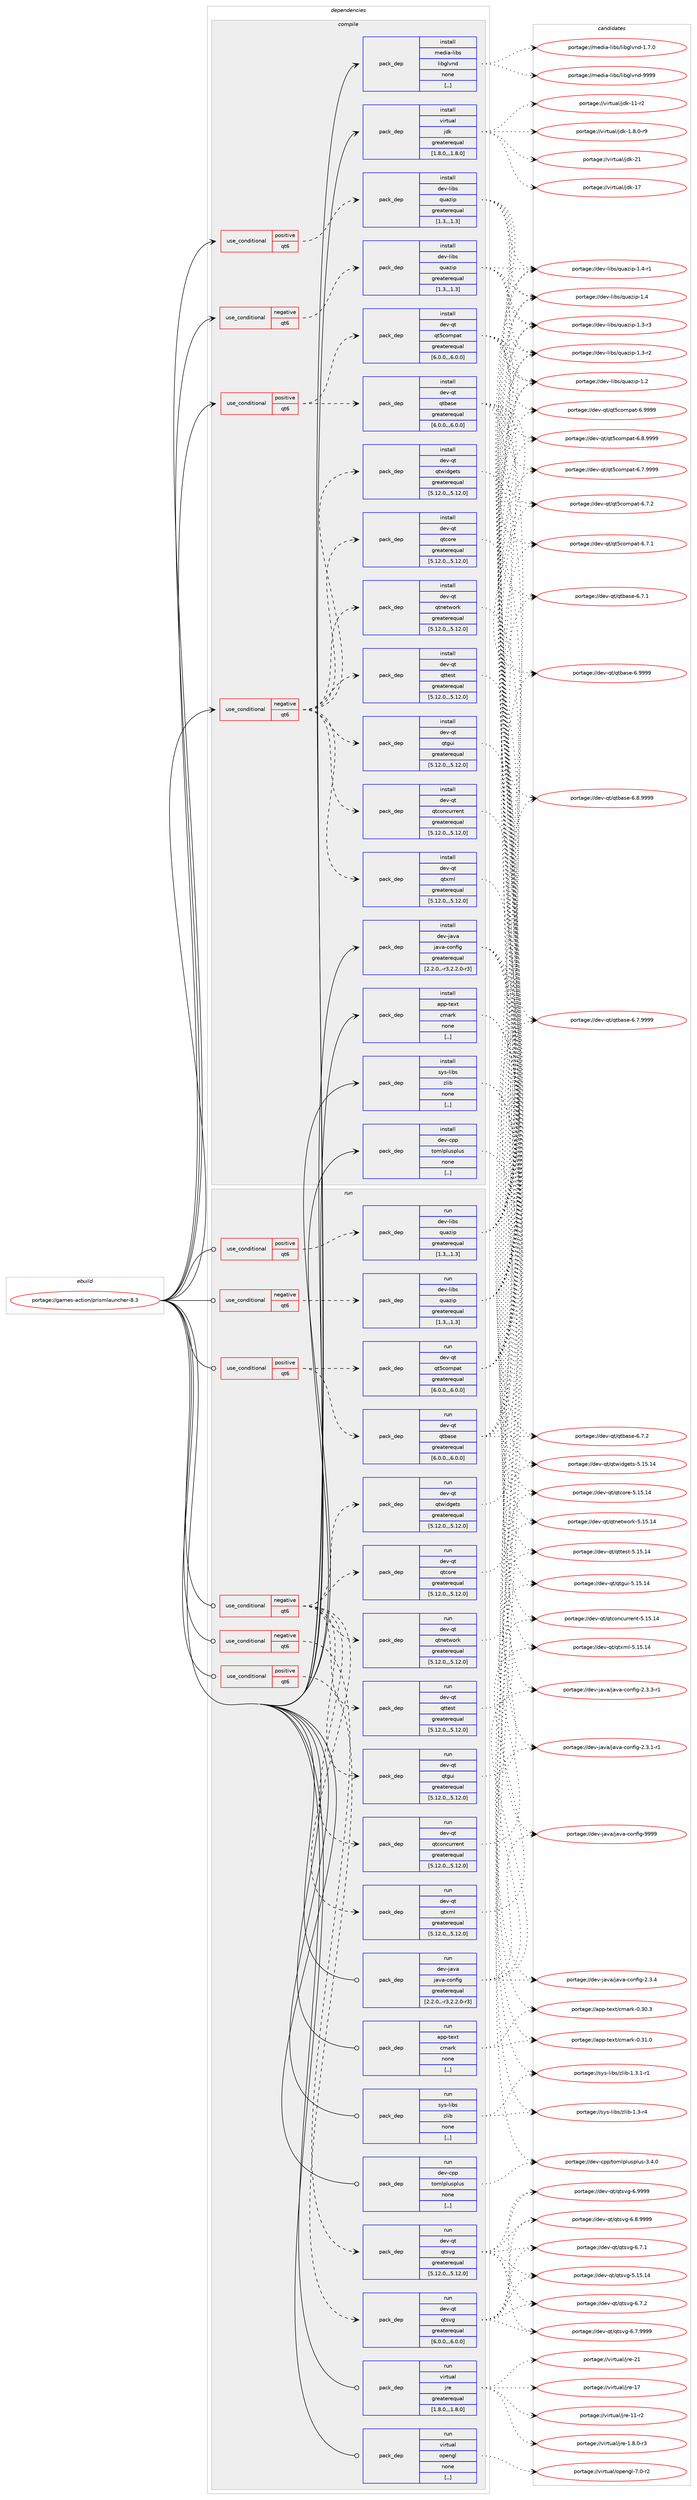 digraph prolog {

# *************
# Graph options
# *************

newrank=true;
concentrate=true;
compound=true;
graph [rankdir=LR,fontname=Helvetica,fontsize=10,ranksep=1.5];#, ranksep=2.5, nodesep=0.2];
edge  [arrowhead=vee];
node  [fontname=Helvetica,fontsize=10];

# **********
# The ebuild
# **********

subgraph cluster_leftcol {
color=gray;
rank=same;
label=<<i>ebuild</i>>;
id [label="portage://games-action/prismlauncher-8.3", color=red, width=4, href="../games-action/prismlauncher-8.3.svg"];
}

# ****************
# The dependencies
# ****************

subgraph cluster_midcol {
color=gray;
label=<<i>dependencies</i>>;
subgraph cluster_compile {
fillcolor="#eeeeee";
style=filled;
label=<<i>compile</i>>;
subgraph cond62477 {
dependency223023 [label=<<TABLE BORDER="0" CELLBORDER="1" CELLSPACING="0" CELLPADDING="4"><TR><TD ROWSPAN="3" CELLPADDING="10">use_conditional</TD></TR><TR><TD>negative</TD></TR><TR><TD>qt6</TD></TR></TABLE>>, shape=none, color=red];
subgraph pack159064 {
dependency223024 [label=<<TABLE BORDER="0" CELLBORDER="1" CELLSPACING="0" CELLPADDING="4" WIDTH="220"><TR><TD ROWSPAN="6" CELLPADDING="30">pack_dep</TD></TR><TR><TD WIDTH="110">install</TD></TR><TR><TD>dev-libs</TD></TR><TR><TD>quazip</TD></TR><TR><TD>greaterequal</TD></TR><TR><TD>[1.3,,,1.3]</TD></TR></TABLE>>, shape=none, color=blue];
}
dependency223023:e -> dependency223024:w [weight=20,style="dashed",arrowhead="vee"];
}
id:e -> dependency223023:w [weight=20,style="solid",arrowhead="vee"];
subgraph cond62478 {
dependency223025 [label=<<TABLE BORDER="0" CELLBORDER="1" CELLSPACING="0" CELLPADDING="4"><TR><TD ROWSPAN="3" CELLPADDING="10">use_conditional</TD></TR><TR><TD>negative</TD></TR><TR><TD>qt6</TD></TR></TABLE>>, shape=none, color=red];
subgraph pack159065 {
dependency223026 [label=<<TABLE BORDER="0" CELLBORDER="1" CELLSPACING="0" CELLPADDING="4" WIDTH="220"><TR><TD ROWSPAN="6" CELLPADDING="30">pack_dep</TD></TR><TR><TD WIDTH="110">install</TD></TR><TR><TD>dev-qt</TD></TR><TR><TD>qtconcurrent</TD></TR><TR><TD>greaterequal</TD></TR><TR><TD>[5.12.0,,,5.12.0]</TD></TR></TABLE>>, shape=none, color=blue];
}
dependency223025:e -> dependency223026:w [weight=20,style="dashed",arrowhead="vee"];
subgraph pack159066 {
dependency223027 [label=<<TABLE BORDER="0" CELLBORDER="1" CELLSPACING="0" CELLPADDING="4" WIDTH="220"><TR><TD ROWSPAN="6" CELLPADDING="30">pack_dep</TD></TR><TR><TD WIDTH="110">install</TD></TR><TR><TD>dev-qt</TD></TR><TR><TD>qtcore</TD></TR><TR><TD>greaterequal</TD></TR><TR><TD>[5.12.0,,,5.12.0]</TD></TR></TABLE>>, shape=none, color=blue];
}
dependency223025:e -> dependency223027:w [weight=20,style="dashed",arrowhead="vee"];
subgraph pack159067 {
dependency223028 [label=<<TABLE BORDER="0" CELLBORDER="1" CELLSPACING="0" CELLPADDING="4" WIDTH="220"><TR><TD ROWSPAN="6" CELLPADDING="30">pack_dep</TD></TR><TR><TD WIDTH="110">install</TD></TR><TR><TD>dev-qt</TD></TR><TR><TD>qtgui</TD></TR><TR><TD>greaterequal</TD></TR><TR><TD>[5.12.0,,,5.12.0]</TD></TR></TABLE>>, shape=none, color=blue];
}
dependency223025:e -> dependency223028:w [weight=20,style="dashed",arrowhead="vee"];
subgraph pack159068 {
dependency223029 [label=<<TABLE BORDER="0" CELLBORDER="1" CELLSPACING="0" CELLPADDING="4" WIDTH="220"><TR><TD ROWSPAN="6" CELLPADDING="30">pack_dep</TD></TR><TR><TD WIDTH="110">install</TD></TR><TR><TD>dev-qt</TD></TR><TR><TD>qtnetwork</TD></TR><TR><TD>greaterequal</TD></TR><TR><TD>[5.12.0,,,5.12.0]</TD></TR></TABLE>>, shape=none, color=blue];
}
dependency223025:e -> dependency223029:w [weight=20,style="dashed",arrowhead="vee"];
subgraph pack159069 {
dependency223030 [label=<<TABLE BORDER="0" CELLBORDER="1" CELLSPACING="0" CELLPADDING="4" WIDTH="220"><TR><TD ROWSPAN="6" CELLPADDING="30">pack_dep</TD></TR><TR><TD WIDTH="110">install</TD></TR><TR><TD>dev-qt</TD></TR><TR><TD>qttest</TD></TR><TR><TD>greaterequal</TD></TR><TR><TD>[5.12.0,,,5.12.0]</TD></TR></TABLE>>, shape=none, color=blue];
}
dependency223025:e -> dependency223030:w [weight=20,style="dashed",arrowhead="vee"];
subgraph pack159070 {
dependency223031 [label=<<TABLE BORDER="0" CELLBORDER="1" CELLSPACING="0" CELLPADDING="4" WIDTH="220"><TR><TD ROWSPAN="6" CELLPADDING="30">pack_dep</TD></TR><TR><TD WIDTH="110">install</TD></TR><TR><TD>dev-qt</TD></TR><TR><TD>qtwidgets</TD></TR><TR><TD>greaterequal</TD></TR><TR><TD>[5.12.0,,,5.12.0]</TD></TR></TABLE>>, shape=none, color=blue];
}
dependency223025:e -> dependency223031:w [weight=20,style="dashed",arrowhead="vee"];
subgraph pack159071 {
dependency223032 [label=<<TABLE BORDER="0" CELLBORDER="1" CELLSPACING="0" CELLPADDING="4" WIDTH="220"><TR><TD ROWSPAN="6" CELLPADDING="30">pack_dep</TD></TR><TR><TD WIDTH="110">install</TD></TR><TR><TD>dev-qt</TD></TR><TR><TD>qtxml</TD></TR><TR><TD>greaterequal</TD></TR><TR><TD>[5.12.0,,,5.12.0]</TD></TR></TABLE>>, shape=none, color=blue];
}
dependency223025:e -> dependency223032:w [weight=20,style="dashed",arrowhead="vee"];
}
id:e -> dependency223025:w [weight=20,style="solid",arrowhead="vee"];
subgraph cond62479 {
dependency223033 [label=<<TABLE BORDER="0" CELLBORDER="1" CELLSPACING="0" CELLPADDING="4"><TR><TD ROWSPAN="3" CELLPADDING="10">use_conditional</TD></TR><TR><TD>positive</TD></TR><TR><TD>qt6</TD></TR></TABLE>>, shape=none, color=red];
subgraph pack159072 {
dependency223034 [label=<<TABLE BORDER="0" CELLBORDER="1" CELLSPACING="0" CELLPADDING="4" WIDTH="220"><TR><TD ROWSPAN="6" CELLPADDING="30">pack_dep</TD></TR><TR><TD WIDTH="110">install</TD></TR><TR><TD>dev-libs</TD></TR><TR><TD>quazip</TD></TR><TR><TD>greaterequal</TD></TR><TR><TD>[1.3,,,1.3]</TD></TR></TABLE>>, shape=none, color=blue];
}
dependency223033:e -> dependency223034:w [weight=20,style="dashed",arrowhead="vee"];
}
id:e -> dependency223033:w [weight=20,style="solid",arrowhead="vee"];
subgraph cond62480 {
dependency223035 [label=<<TABLE BORDER="0" CELLBORDER="1" CELLSPACING="0" CELLPADDING="4"><TR><TD ROWSPAN="3" CELLPADDING="10">use_conditional</TD></TR><TR><TD>positive</TD></TR><TR><TD>qt6</TD></TR></TABLE>>, shape=none, color=red];
subgraph pack159073 {
dependency223036 [label=<<TABLE BORDER="0" CELLBORDER="1" CELLSPACING="0" CELLPADDING="4" WIDTH="220"><TR><TD ROWSPAN="6" CELLPADDING="30">pack_dep</TD></TR><TR><TD WIDTH="110">install</TD></TR><TR><TD>dev-qt</TD></TR><TR><TD>qtbase</TD></TR><TR><TD>greaterequal</TD></TR><TR><TD>[6.0.0,,,6.0.0]</TD></TR></TABLE>>, shape=none, color=blue];
}
dependency223035:e -> dependency223036:w [weight=20,style="dashed",arrowhead="vee"];
subgraph pack159074 {
dependency223037 [label=<<TABLE BORDER="0" CELLBORDER="1" CELLSPACING="0" CELLPADDING="4" WIDTH="220"><TR><TD ROWSPAN="6" CELLPADDING="30">pack_dep</TD></TR><TR><TD WIDTH="110">install</TD></TR><TR><TD>dev-qt</TD></TR><TR><TD>qt5compat</TD></TR><TR><TD>greaterequal</TD></TR><TR><TD>[6.0.0,,,6.0.0]</TD></TR></TABLE>>, shape=none, color=blue];
}
dependency223035:e -> dependency223037:w [weight=20,style="dashed",arrowhead="vee"];
}
id:e -> dependency223035:w [weight=20,style="solid",arrowhead="vee"];
subgraph pack159075 {
dependency223038 [label=<<TABLE BORDER="0" CELLBORDER="1" CELLSPACING="0" CELLPADDING="4" WIDTH="220"><TR><TD ROWSPAN="6" CELLPADDING="30">pack_dep</TD></TR><TR><TD WIDTH="110">install</TD></TR><TR><TD>app-text</TD></TR><TR><TD>cmark</TD></TR><TR><TD>none</TD></TR><TR><TD>[,,]</TD></TR></TABLE>>, shape=none, color=blue];
}
id:e -> dependency223038:w [weight=20,style="solid",arrowhead="vee"];
subgraph pack159076 {
dependency223039 [label=<<TABLE BORDER="0" CELLBORDER="1" CELLSPACING="0" CELLPADDING="4" WIDTH="220"><TR><TD ROWSPAN="6" CELLPADDING="30">pack_dep</TD></TR><TR><TD WIDTH="110">install</TD></TR><TR><TD>dev-cpp</TD></TR><TR><TD>tomlplusplus</TD></TR><TR><TD>none</TD></TR><TR><TD>[,,]</TD></TR></TABLE>>, shape=none, color=blue];
}
id:e -> dependency223039:w [weight=20,style="solid",arrowhead="vee"];
subgraph pack159077 {
dependency223040 [label=<<TABLE BORDER="0" CELLBORDER="1" CELLSPACING="0" CELLPADDING="4" WIDTH="220"><TR><TD ROWSPAN="6" CELLPADDING="30">pack_dep</TD></TR><TR><TD WIDTH="110">install</TD></TR><TR><TD>dev-java</TD></TR><TR><TD>java-config</TD></TR><TR><TD>greaterequal</TD></TR><TR><TD>[2.2.0,,-r3,2.2.0-r3]</TD></TR></TABLE>>, shape=none, color=blue];
}
id:e -> dependency223040:w [weight=20,style="solid",arrowhead="vee"];
subgraph pack159078 {
dependency223041 [label=<<TABLE BORDER="0" CELLBORDER="1" CELLSPACING="0" CELLPADDING="4" WIDTH="220"><TR><TD ROWSPAN="6" CELLPADDING="30">pack_dep</TD></TR><TR><TD WIDTH="110">install</TD></TR><TR><TD>media-libs</TD></TR><TR><TD>libglvnd</TD></TR><TR><TD>none</TD></TR><TR><TD>[,,]</TD></TR></TABLE>>, shape=none, color=blue];
}
id:e -> dependency223041:w [weight=20,style="solid",arrowhead="vee"];
subgraph pack159079 {
dependency223042 [label=<<TABLE BORDER="0" CELLBORDER="1" CELLSPACING="0" CELLPADDING="4" WIDTH="220"><TR><TD ROWSPAN="6" CELLPADDING="30">pack_dep</TD></TR><TR><TD WIDTH="110">install</TD></TR><TR><TD>sys-libs</TD></TR><TR><TD>zlib</TD></TR><TR><TD>none</TD></TR><TR><TD>[,,]</TD></TR></TABLE>>, shape=none, color=blue];
}
id:e -> dependency223042:w [weight=20,style="solid",arrowhead="vee"];
subgraph pack159080 {
dependency223043 [label=<<TABLE BORDER="0" CELLBORDER="1" CELLSPACING="0" CELLPADDING="4" WIDTH="220"><TR><TD ROWSPAN="6" CELLPADDING="30">pack_dep</TD></TR><TR><TD WIDTH="110">install</TD></TR><TR><TD>virtual</TD></TR><TR><TD>jdk</TD></TR><TR><TD>greaterequal</TD></TR><TR><TD>[1.8.0,,,1.8.0]</TD></TR></TABLE>>, shape=none, color=blue];
}
id:e -> dependency223043:w [weight=20,style="solid",arrowhead="vee"];
}
subgraph cluster_compileandrun {
fillcolor="#eeeeee";
style=filled;
label=<<i>compile and run</i>>;
}
subgraph cluster_run {
fillcolor="#eeeeee";
style=filled;
label=<<i>run</i>>;
subgraph cond62481 {
dependency223044 [label=<<TABLE BORDER="0" CELLBORDER="1" CELLSPACING="0" CELLPADDING="4"><TR><TD ROWSPAN="3" CELLPADDING="10">use_conditional</TD></TR><TR><TD>negative</TD></TR><TR><TD>qt6</TD></TR></TABLE>>, shape=none, color=red];
subgraph pack159081 {
dependency223045 [label=<<TABLE BORDER="0" CELLBORDER="1" CELLSPACING="0" CELLPADDING="4" WIDTH="220"><TR><TD ROWSPAN="6" CELLPADDING="30">pack_dep</TD></TR><TR><TD WIDTH="110">run</TD></TR><TR><TD>dev-libs</TD></TR><TR><TD>quazip</TD></TR><TR><TD>greaterequal</TD></TR><TR><TD>[1.3,,,1.3]</TD></TR></TABLE>>, shape=none, color=blue];
}
dependency223044:e -> dependency223045:w [weight=20,style="dashed",arrowhead="vee"];
}
id:e -> dependency223044:w [weight=20,style="solid",arrowhead="odot"];
subgraph cond62482 {
dependency223046 [label=<<TABLE BORDER="0" CELLBORDER="1" CELLSPACING="0" CELLPADDING="4"><TR><TD ROWSPAN="3" CELLPADDING="10">use_conditional</TD></TR><TR><TD>negative</TD></TR><TR><TD>qt6</TD></TR></TABLE>>, shape=none, color=red];
subgraph pack159082 {
dependency223047 [label=<<TABLE BORDER="0" CELLBORDER="1" CELLSPACING="0" CELLPADDING="4" WIDTH="220"><TR><TD ROWSPAN="6" CELLPADDING="30">pack_dep</TD></TR><TR><TD WIDTH="110">run</TD></TR><TR><TD>dev-qt</TD></TR><TR><TD>qtconcurrent</TD></TR><TR><TD>greaterequal</TD></TR><TR><TD>[5.12.0,,,5.12.0]</TD></TR></TABLE>>, shape=none, color=blue];
}
dependency223046:e -> dependency223047:w [weight=20,style="dashed",arrowhead="vee"];
subgraph pack159083 {
dependency223048 [label=<<TABLE BORDER="0" CELLBORDER="1" CELLSPACING="0" CELLPADDING="4" WIDTH="220"><TR><TD ROWSPAN="6" CELLPADDING="30">pack_dep</TD></TR><TR><TD WIDTH="110">run</TD></TR><TR><TD>dev-qt</TD></TR><TR><TD>qtcore</TD></TR><TR><TD>greaterequal</TD></TR><TR><TD>[5.12.0,,,5.12.0]</TD></TR></TABLE>>, shape=none, color=blue];
}
dependency223046:e -> dependency223048:w [weight=20,style="dashed",arrowhead="vee"];
subgraph pack159084 {
dependency223049 [label=<<TABLE BORDER="0" CELLBORDER="1" CELLSPACING="0" CELLPADDING="4" WIDTH="220"><TR><TD ROWSPAN="6" CELLPADDING="30">pack_dep</TD></TR><TR><TD WIDTH="110">run</TD></TR><TR><TD>dev-qt</TD></TR><TR><TD>qtgui</TD></TR><TR><TD>greaterequal</TD></TR><TR><TD>[5.12.0,,,5.12.0]</TD></TR></TABLE>>, shape=none, color=blue];
}
dependency223046:e -> dependency223049:w [weight=20,style="dashed",arrowhead="vee"];
subgraph pack159085 {
dependency223050 [label=<<TABLE BORDER="0" CELLBORDER="1" CELLSPACING="0" CELLPADDING="4" WIDTH="220"><TR><TD ROWSPAN="6" CELLPADDING="30">pack_dep</TD></TR><TR><TD WIDTH="110">run</TD></TR><TR><TD>dev-qt</TD></TR><TR><TD>qtnetwork</TD></TR><TR><TD>greaterequal</TD></TR><TR><TD>[5.12.0,,,5.12.0]</TD></TR></TABLE>>, shape=none, color=blue];
}
dependency223046:e -> dependency223050:w [weight=20,style="dashed",arrowhead="vee"];
subgraph pack159086 {
dependency223051 [label=<<TABLE BORDER="0" CELLBORDER="1" CELLSPACING="0" CELLPADDING="4" WIDTH="220"><TR><TD ROWSPAN="6" CELLPADDING="30">pack_dep</TD></TR><TR><TD WIDTH="110">run</TD></TR><TR><TD>dev-qt</TD></TR><TR><TD>qttest</TD></TR><TR><TD>greaterequal</TD></TR><TR><TD>[5.12.0,,,5.12.0]</TD></TR></TABLE>>, shape=none, color=blue];
}
dependency223046:e -> dependency223051:w [weight=20,style="dashed",arrowhead="vee"];
subgraph pack159087 {
dependency223052 [label=<<TABLE BORDER="0" CELLBORDER="1" CELLSPACING="0" CELLPADDING="4" WIDTH="220"><TR><TD ROWSPAN="6" CELLPADDING="30">pack_dep</TD></TR><TR><TD WIDTH="110">run</TD></TR><TR><TD>dev-qt</TD></TR><TR><TD>qtwidgets</TD></TR><TR><TD>greaterequal</TD></TR><TR><TD>[5.12.0,,,5.12.0]</TD></TR></TABLE>>, shape=none, color=blue];
}
dependency223046:e -> dependency223052:w [weight=20,style="dashed",arrowhead="vee"];
subgraph pack159088 {
dependency223053 [label=<<TABLE BORDER="0" CELLBORDER="1" CELLSPACING="0" CELLPADDING="4" WIDTH="220"><TR><TD ROWSPAN="6" CELLPADDING="30">pack_dep</TD></TR><TR><TD WIDTH="110">run</TD></TR><TR><TD>dev-qt</TD></TR><TR><TD>qtxml</TD></TR><TR><TD>greaterequal</TD></TR><TR><TD>[5.12.0,,,5.12.0]</TD></TR></TABLE>>, shape=none, color=blue];
}
dependency223046:e -> dependency223053:w [weight=20,style="dashed",arrowhead="vee"];
}
id:e -> dependency223046:w [weight=20,style="solid",arrowhead="odot"];
subgraph cond62483 {
dependency223054 [label=<<TABLE BORDER="0" CELLBORDER="1" CELLSPACING="0" CELLPADDING="4"><TR><TD ROWSPAN="3" CELLPADDING="10">use_conditional</TD></TR><TR><TD>negative</TD></TR><TR><TD>qt6</TD></TR></TABLE>>, shape=none, color=red];
subgraph pack159089 {
dependency223055 [label=<<TABLE BORDER="0" CELLBORDER="1" CELLSPACING="0" CELLPADDING="4" WIDTH="220"><TR><TD ROWSPAN="6" CELLPADDING="30">pack_dep</TD></TR><TR><TD WIDTH="110">run</TD></TR><TR><TD>dev-qt</TD></TR><TR><TD>qtsvg</TD></TR><TR><TD>greaterequal</TD></TR><TR><TD>[5.12.0,,,5.12.0]</TD></TR></TABLE>>, shape=none, color=blue];
}
dependency223054:e -> dependency223055:w [weight=20,style="dashed",arrowhead="vee"];
}
id:e -> dependency223054:w [weight=20,style="solid",arrowhead="odot"];
subgraph cond62484 {
dependency223056 [label=<<TABLE BORDER="0" CELLBORDER="1" CELLSPACING="0" CELLPADDING="4"><TR><TD ROWSPAN="3" CELLPADDING="10">use_conditional</TD></TR><TR><TD>positive</TD></TR><TR><TD>qt6</TD></TR></TABLE>>, shape=none, color=red];
subgraph pack159090 {
dependency223057 [label=<<TABLE BORDER="0" CELLBORDER="1" CELLSPACING="0" CELLPADDING="4" WIDTH="220"><TR><TD ROWSPAN="6" CELLPADDING="30">pack_dep</TD></TR><TR><TD WIDTH="110">run</TD></TR><TR><TD>dev-libs</TD></TR><TR><TD>quazip</TD></TR><TR><TD>greaterequal</TD></TR><TR><TD>[1.3,,,1.3]</TD></TR></TABLE>>, shape=none, color=blue];
}
dependency223056:e -> dependency223057:w [weight=20,style="dashed",arrowhead="vee"];
}
id:e -> dependency223056:w [weight=20,style="solid",arrowhead="odot"];
subgraph cond62485 {
dependency223058 [label=<<TABLE BORDER="0" CELLBORDER="1" CELLSPACING="0" CELLPADDING="4"><TR><TD ROWSPAN="3" CELLPADDING="10">use_conditional</TD></TR><TR><TD>positive</TD></TR><TR><TD>qt6</TD></TR></TABLE>>, shape=none, color=red];
subgraph pack159091 {
dependency223059 [label=<<TABLE BORDER="0" CELLBORDER="1" CELLSPACING="0" CELLPADDING="4" WIDTH="220"><TR><TD ROWSPAN="6" CELLPADDING="30">pack_dep</TD></TR><TR><TD WIDTH="110">run</TD></TR><TR><TD>dev-qt</TD></TR><TR><TD>qtbase</TD></TR><TR><TD>greaterequal</TD></TR><TR><TD>[6.0.0,,,6.0.0]</TD></TR></TABLE>>, shape=none, color=blue];
}
dependency223058:e -> dependency223059:w [weight=20,style="dashed",arrowhead="vee"];
subgraph pack159092 {
dependency223060 [label=<<TABLE BORDER="0" CELLBORDER="1" CELLSPACING="0" CELLPADDING="4" WIDTH="220"><TR><TD ROWSPAN="6" CELLPADDING="30">pack_dep</TD></TR><TR><TD WIDTH="110">run</TD></TR><TR><TD>dev-qt</TD></TR><TR><TD>qt5compat</TD></TR><TR><TD>greaterequal</TD></TR><TR><TD>[6.0.0,,,6.0.0]</TD></TR></TABLE>>, shape=none, color=blue];
}
dependency223058:e -> dependency223060:w [weight=20,style="dashed",arrowhead="vee"];
}
id:e -> dependency223058:w [weight=20,style="solid",arrowhead="odot"];
subgraph cond62486 {
dependency223061 [label=<<TABLE BORDER="0" CELLBORDER="1" CELLSPACING="0" CELLPADDING="4"><TR><TD ROWSPAN="3" CELLPADDING="10">use_conditional</TD></TR><TR><TD>positive</TD></TR><TR><TD>qt6</TD></TR></TABLE>>, shape=none, color=red];
subgraph pack159093 {
dependency223062 [label=<<TABLE BORDER="0" CELLBORDER="1" CELLSPACING="0" CELLPADDING="4" WIDTH="220"><TR><TD ROWSPAN="6" CELLPADDING="30">pack_dep</TD></TR><TR><TD WIDTH="110">run</TD></TR><TR><TD>dev-qt</TD></TR><TR><TD>qtsvg</TD></TR><TR><TD>greaterequal</TD></TR><TR><TD>[6.0.0,,,6.0.0]</TD></TR></TABLE>>, shape=none, color=blue];
}
dependency223061:e -> dependency223062:w [weight=20,style="dashed",arrowhead="vee"];
}
id:e -> dependency223061:w [weight=20,style="solid",arrowhead="odot"];
subgraph pack159094 {
dependency223063 [label=<<TABLE BORDER="0" CELLBORDER="1" CELLSPACING="0" CELLPADDING="4" WIDTH="220"><TR><TD ROWSPAN="6" CELLPADDING="30">pack_dep</TD></TR><TR><TD WIDTH="110">run</TD></TR><TR><TD>app-text</TD></TR><TR><TD>cmark</TD></TR><TR><TD>none</TD></TR><TR><TD>[,,]</TD></TR></TABLE>>, shape=none, color=blue];
}
id:e -> dependency223063:w [weight=20,style="solid",arrowhead="odot"];
subgraph pack159095 {
dependency223064 [label=<<TABLE BORDER="0" CELLBORDER="1" CELLSPACING="0" CELLPADDING="4" WIDTH="220"><TR><TD ROWSPAN="6" CELLPADDING="30">pack_dep</TD></TR><TR><TD WIDTH="110">run</TD></TR><TR><TD>dev-cpp</TD></TR><TR><TD>tomlplusplus</TD></TR><TR><TD>none</TD></TR><TR><TD>[,,]</TD></TR></TABLE>>, shape=none, color=blue];
}
id:e -> dependency223064:w [weight=20,style="solid",arrowhead="odot"];
subgraph pack159096 {
dependency223065 [label=<<TABLE BORDER="0" CELLBORDER="1" CELLSPACING="0" CELLPADDING="4" WIDTH="220"><TR><TD ROWSPAN="6" CELLPADDING="30">pack_dep</TD></TR><TR><TD WIDTH="110">run</TD></TR><TR><TD>dev-java</TD></TR><TR><TD>java-config</TD></TR><TR><TD>greaterequal</TD></TR><TR><TD>[2.2.0,,-r3,2.2.0-r3]</TD></TR></TABLE>>, shape=none, color=blue];
}
id:e -> dependency223065:w [weight=20,style="solid",arrowhead="odot"];
subgraph pack159097 {
dependency223066 [label=<<TABLE BORDER="0" CELLBORDER="1" CELLSPACING="0" CELLPADDING="4" WIDTH="220"><TR><TD ROWSPAN="6" CELLPADDING="30">pack_dep</TD></TR><TR><TD WIDTH="110">run</TD></TR><TR><TD>sys-libs</TD></TR><TR><TD>zlib</TD></TR><TR><TD>none</TD></TR><TR><TD>[,,]</TD></TR></TABLE>>, shape=none, color=blue];
}
id:e -> dependency223066:w [weight=20,style="solid",arrowhead="odot"];
subgraph pack159098 {
dependency223067 [label=<<TABLE BORDER="0" CELLBORDER="1" CELLSPACING="0" CELLPADDING="4" WIDTH="220"><TR><TD ROWSPAN="6" CELLPADDING="30">pack_dep</TD></TR><TR><TD WIDTH="110">run</TD></TR><TR><TD>virtual</TD></TR><TR><TD>jre</TD></TR><TR><TD>greaterequal</TD></TR><TR><TD>[1.8.0,,,1.8.0]</TD></TR></TABLE>>, shape=none, color=blue];
}
id:e -> dependency223067:w [weight=20,style="solid",arrowhead="odot"];
subgraph pack159099 {
dependency223068 [label=<<TABLE BORDER="0" CELLBORDER="1" CELLSPACING="0" CELLPADDING="4" WIDTH="220"><TR><TD ROWSPAN="6" CELLPADDING="30">pack_dep</TD></TR><TR><TD WIDTH="110">run</TD></TR><TR><TD>virtual</TD></TR><TR><TD>opengl</TD></TR><TR><TD>none</TD></TR><TR><TD>[,,]</TD></TR></TABLE>>, shape=none, color=blue];
}
id:e -> dependency223068:w [weight=20,style="solid",arrowhead="odot"];
}
}

# **************
# The candidates
# **************

subgraph cluster_choices {
rank=same;
color=gray;
label=<<i>candidates</i>>;

subgraph choice159064 {
color=black;
nodesep=1;
choice10010111845108105981154711311797122105112454946524511449 [label="portage://dev-libs/quazip-1.4-r1", color=red, width=4,href="../dev-libs/quazip-1.4-r1.svg"];
choice1001011184510810598115471131179712210511245494652 [label="portage://dev-libs/quazip-1.4", color=red, width=4,href="../dev-libs/quazip-1.4.svg"];
choice10010111845108105981154711311797122105112454946514511451 [label="portage://dev-libs/quazip-1.3-r3", color=red, width=4,href="../dev-libs/quazip-1.3-r3.svg"];
choice10010111845108105981154711311797122105112454946514511450 [label="portage://dev-libs/quazip-1.3-r2", color=red, width=4,href="../dev-libs/quazip-1.3-r2.svg"];
choice1001011184510810598115471131179712210511245494650 [label="portage://dev-libs/quazip-1.2", color=red, width=4,href="../dev-libs/quazip-1.2.svg"];
dependency223024:e -> choice10010111845108105981154711311797122105112454946524511449:w [style=dotted,weight="100"];
dependency223024:e -> choice1001011184510810598115471131179712210511245494652:w [style=dotted,weight="100"];
dependency223024:e -> choice10010111845108105981154711311797122105112454946514511451:w [style=dotted,weight="100"];
dependency223024:e -> choice10010111845108105981154711311797122105112454946514511450:w [style=dotted,weight="100"];
dependency223024:e -> choice1001011184510810598115471131179712210511245494650:w [style=dotted,weight="100"];
}
subgraph choice159065 {
color=black;
nodesep=1;
choice100101118451131164711311699111110991171141141011101164553464953464952 [label="portage://dev-qt/qtconcurrent-5.15.14", color=red, width=4,href="../dev-qt/qtconcurrent-5.15.14.svg"];
dependency223026:e -> choice100101118451131164711311699111110991171141141011101164553464953464952:w [style=dotted,weight="100"];
}
subgraph choice159066 {
color=black;
nodesep=1;
choice1001011184511311647113116991111141014553464953464952 [label="portage://dev-qt/qtcore-5.15.14", color=red, width=4,href="../dev-qt/qtcore-5.15.14.svg"];
dependency223027:e -> choice1001011184511311647113116991111141014553464953464952:w [style=dotted,weight="100"];
}
subgraph choice159067 {
color=black;
nodesep=1;
choice10010111845113116471131161031171054553464953464952 [label="portage://dev-qt/qtgui-5.15.14", color=red, width=4,href="../dev-qt/qtgui-5.15.14.svg"];
dependency223028:e -> choice10010111845113116471131161031171054553464953464952:w [style=dotted,weight="100"];
}
subgraph choice159068 {
color=black;
nodesep=1;
choice10010111845113116471131161101011161191111141074553464953464952 [label="portage://dev-qt/qtnetwork-5.15.14", color=red, width=4,href="../dev-qt/qtnetwork-5.15.14.svg"];
dependency223029:e -> choice10010111845113116471131161101011161191111141074553464953464952:w [style=dotted,weight="100"];
}
subgraph choice159069 {
color=black;
nodesep=1;
choice10010111845113116471131161161011151164553464953464952 [label="portage://dev-qt/qttest-5.15.14", color=red, width=4,href="../dev-qt/qttest-5.15.14.svg"];
dependency223030:e -> choice10010111845113116471131161161011151164553464953464952:w [style=dotted,weight="100"];
}
subgraph choice159070 {
color=black;
nodesep=1;
choice10010111845113116471131161191051001031011161154553464953464952 [label="portage://dev-qt/qtwidgets-5.15.14", color=red, width=4,href="../dev-qt/qtwidgets-5.15.14.svg"];
dependency223031:e -> choice10010111845113116471131161191051001031011161154553464953464952:w [style=dotted,weight="100"];
}
subgraph choice159071 {
color=black;
nodesep=1;
choice10010111845113116471131161201091084553464953464952 [label="portage://dev-qt/qtxml-5.15.14", color=red, width=4,href="../dev-qt/qtxml-5.15.14.svg"];
dependency223032:e -> choice10010111845113116471131161201091084553464953464952:w [style=dotted,weight="100"];
}
subgraph choice159072 {
color=black;
nodesep=1;
choice10010111845108105981154711311797122105112454946524511449 [label="portage://dev-libs/quazip-1.4-r1", color=red, width=4,href="../dev-libs/quazip-1.4-r1.svg"];
choice1001011184510810598115471131179712210511245494652 [label="portage://dev-libs/quazip-1.4", color=red, width=4,href="../dev-libs/quazip-1.4.svg"];
choice10010111845108105981154711311797122105112454946514511451 [label="portage://dev-libs/quazip-1.3-r3", color=red, width=4,href="../dev-libs/quazip-1.3-r3.svg"];
choice10010111845108105981154711311797122105112454946514511450 [label="portage://dev-libs/quazip-1.3-r2", color=red, width=4,href="../dev-libs/quazip-1.3-r2.svg"];
choice1001011184510810598115471131179712210511245494650 [label="portage://dev-libs/quazip-1.2", color=red, width=4,href="../dev-libs/quazip-1.2.svg"];
dependency223034:e -> choice10010111845108105981154711311797122105112454946524511449:w [style=dotted,weight="100"];
dependency223034:e -> choice1001011184510810598115471131179712210511245494652:w [style=dotted,weight="100"];
dependency223034:e -> choice10010111845108105981154711311797122105112454946514511451:w [style=dotted,weight="100"];
dependency223034:e -> choice10010111845108105981154711311797122105112454946514511450:w [style=dotted,weight="100"];
dependency223034:e -> choice1001011184510810598115471131179712210511245494650:w [style=dotted,weight="100"];
}
subgraph choice159073 {
color=black;
nodesep=1;
choice1001011184511311647113116989711510145544657575757 [label="portage://dev-qt/qtbase-6.9999", color=red, width=4,href="../dev-qt/qtbase-6.9999.svg"];
choice10010111845113116471131169897115101455446564657575757 [label="portage://dev-qt/qtbase-6.8.9999", color=red, width=4,href="../dev-qt/qtbase-6.8.9999.svg"];
choice10010111845113116471131169897115101455446554657575757 [label="portage://dev-qt/qtbase-6.7.9999", color=red, width=4,href="../dev-qt/qtbase-6.7.9999.svg"];
choice10010111845113116471131169897115101455446554650 [label="portage://dev-qt/qtbase-6.7.2", color=red, width=4,href="../dev-qt/qtbase-6.7.2.svg"];
choice10010111845113116471131169897115101455446554649 [label="portage://dev-qt/qtbase-6.7.1", color=red, width=4,href="../dev-qt/qtbase-6.7.1.svg"];
dependency223036:e -> choice1001011184511311647113116989711510145544657575757:w [style=dotted,weight="100"];
dependency223036:e -> choice10010111845113116471131169897115101455446564657575757:w [style=dotted,weight="100"];
dependency223036:e -> choice10010111845113116471131169897115101455446554657575757:w [style=dotted,weight="100"];
dependency223036:e -> choice10010111845113116471131169897115101455446554650:w [style=dotted,weight="100"];
dependency223036:e -> choice10010111845113116471131169897115101455446554649:w [style=dotted,weight="100"];
}
subgraph choice159074 {
color=black;
nodesep=1;
choice100101118451131164711311653991111091129711645544657575757 [label="portage://dev-qt/qt5compat-6.9999", color=red, width=4,href="../dev-qt/qt5compat-6.9999.svg"];
choice1001011184511311647113116539911110911297116455446564657575757 [label="portage://dev-qt/qt5compat-6.8.9999", color=red, width=4,href="../dev-qt/qt5compat-6.8.9999.svg"];
choice1001011184511311647113116539911110911297116455446554657575757 [label="portage://dev-qt/qt5compat-6.7.9999", color=red, width=4,href="../dev-qt/qt5compat-6.7.9999.svg"];
choice1001011184511311647113116539911110911297116455446554650 [label="portage://dev-qt/qt5compat-6.7.2", color=red, width=4,href="../dev-qt/qt5compat-6.7.2.svg"];
choice1001011184511311647113116539911110911297116455446554649 [label="portage://dev-qt/qt5compat-6.7.1", color=red, width=4,href="../dev-qt/qt5compat-6.7.1.svg"];
dependency223037:e -> choice100101118451131164711311653991111091129711645544657575757:w [style=dotted,weight="100"];
dependency223037:e -> choice1001011184511311647113116539911110911297116455446564657575757:w [style=dotted,weight="100"];
dependency223037:e -> choice1001011184511311647113116539911110911297116455446554657575757:w [style=dotted,weight="100"];
dependency223037:e -> choice1001011184511311647113116539911110911297116455446554650:w [style=dotted,weight="100"];
dependency223037:e -> choice1001011184511311647113116539911110911297116455446554649:w [style=dotted,weight="100"];
}
subgraph choice159075 {
color=black;
nodesep=1;
choice971121124511610112011647991099711410745484651494648 [label="portage://app-text/cmark-0.31.0", color=red, width=4,href="../app-text/cmark-0.31.0.svg"];
choice971121124511610112011647991099711410745484651484651 [label="portage://app-text/cmark-0.30.3", color=red, width=4,href="../app-text/cmark-0.30.3.svg"];
dependency223038:e -> choice971121124511610112011647991099711410745484651494648:w [style=dotted,weight="100"];
dependency223038:e -> choice971121124511610112011647991099711410745484651484651:w [style=dotted,weight="100"];
}
subgraph choice159076 {
color=black;
nodesep=1;
choice100101118459911211247116111109108112108117115112108117115455146524648 [label="portage://dev-cpp/tomlplusplus-3.4.0", color=red, width=4,href="../dev-cpp/tomlplusplus-3.4.0.svg"];
dependency223039:e -> choice100101118459911211247116111109108112108117115112108117115455146524648:w [style=dotted,weight="100"];
}
subgraph choice159077 {
color=black;
nodesep=1;
choice10010111845106971189747106971189745991111101021051034557575757 [label="portage://dev-java/java-config-9999", color=red, width=4,href="../dev-java/java-config-9999.svg"];
choice1001011184510697118974710697118974599111110102105103455046514652 [label="portage://dev-java/java-config-2.3.4", color=red, width=4,href="../dev-java/java-config-2.3.4.svg"];
choice10010111845106971189747106971189745991111101021051034550465146514511449 [label="portage://dev-java/java-config-2.3.3-r1", color=red, width=4,href="../dev-java/java-config-2.3.3-r1.svg"];
choice10010111845106971189747106971189745991111101021051034550465146494511449 [label="portage://dev-java/java-config-2.3.1-r1", color=red, width=4,href="../dev-java/java-config-2.3.1-r1.svg"];
dependency223040:e -> choice10010111845106971189747106971189745991111101021051034557575757:w [style=dotted,weight="100"];
dependency223040:e -> choice1001011184510697118974710697118974599111110102105103455046514652:w [style=dotted,weight="100"];
dependency223040:e -> choice10010111845106971189747106971189745991111101021051034550465146514511449:w [style=dotted,weight="100"];
dependency223040:e -> choice10010111845106971189747106971189745991111101021051034550465146494511449:w [style=dotted,weight="100"];
}
subgraph choice159078 {
color=black;
nodesep=1;
choice10910110010597451081059811547108105981031081181101004557575757 [label="portage://media-libs/libglvnd-9999", color=red, width=4,href="../media-libs/libglvnd-9999.svg"];
choice1091011001059745108105981154710810598103108118110100454946554648 [label="portage://media-libs/libglvnd-1.7.0", color=red, width=4,href="../media-libs/libglvnd-1.7.0.svg"];
dependency223041:e -> choice10910110010597451081059811547108105981031081181101004557575757:w [style=dotted,weight="100"];
dependency223041:e -> choice1091011001059745108105981154710810598103108118110100454946554648:w [style=dotted,weight="100"];
}
subgraph choice159079 {
color=black;
nodesep=1;
choice115121115451081059811547122108105984549465146494511449 [label="portage://sys-libs/zlib-1.3.1-r1", color=red, width=4,href="../sys-libs/zlib-1.3.1-r1.svg"];
choice11512111545108105981154712210810598454946514511452 [label="portage://sys-libs/zlib-1.3-r4", color=red, width=4,href="../sys-libs/zlib-1.3-r4.svg"];
dependency223042:e -> choice115121115451081059811547122108105984549465146494511449:w [style=dotted,weight="100"];
dependency223042:e -> choice11512111545108105981154712210810598454946514511452:w [style=dotted,weight="100"];
}
subgraph choice159080 {
color=black;
nodesep=1;
choice1181051141161179710847106100107455049 [label="portage://virtual/jdk-21", color=red, width=4,href="../virtual/jdk-21.svg"];
choice1181051141161179710847106100107454955 [label="portage://virtual/jdk-17", color=red, width=4,href="../virtual/jdk-17.svg"];
choice11810511411611797108471061001074549494511450 [label="portage://virtual/jdk-11-r2", color=red, width=4,href="../virtual/jdk-11-r2.svg"];
choice11810511411611797108471061001074549465646484511457 [label="portage://virtual/jdk-1.8.0-r9", color=red, width=4,href="../virtual/jdk-1.8.0-r9.svg"];
dependency223043:e -> choice1181051141161179710847106100107455049:w [style=dotted,weight="100"];
dependency223043:e -> choice1181051141161179710847106100107454955:w [style=dotted,weight="100"];
dependency223043:e -> choice11810511411611797108471061001074549494511450:w [style=dotted,weight="100"];
dependency223043:e -> choice11810511411611797108471061001074549465646484511457:w [style=dotted,weight="100"];
}
subgraph choice159081 {
color=black;
nodesep=1;
choice10010111845108105981154711311797122105112454946524511449 [label="portage://dev-libs/quazip-1.4-r1", color=red, width=4,href="../dev-libs/quazip-1.4-r1.svg"];
choice1001011184510810598115471131179712210511245494652 [label="portage://dev-libs/quazip-1.4", color=red, width=4,href="../dev-libs/quazip-1.4.svg"];
choice10010111845108105981154711311797122105112454946514511451 [label="portage://dev-libs/quazip-1.3-r3", color=red, width=4,href="../dev-libs/quazip-1.3-r3.svg"];
choice10010111845108105981154711311797122105112454946514511450 [label="portage://dev-libs/quazip-1.3-r2", color=red, width=4,href="../dev-libs/quazip-1.3-r2.svg"];
choice1001011184510810598115471131179712210511245494650 [label="portage://dev-libs/quazip-1.2", color=red, width=4,href="../dev-libs/quazip-1.2.svg"];
dependency223045:e -> choice10010111845108105981154711311797122105112454946524511449:w [style=dotted,weight="100"];
dependency223045:e -> choice1001011184510810598115471131179712210511245494652:w [style=dotted,weight="100"];
dependency223045:e -> choice10010111845108105981154711311797122105112454946514511451:w [style=dotted,weight="100"];
dependency223045:e -> choice10010111845108105981154711311797122105112454946514511450:w [style=dotted,weight="100"];
dependency223045:e -> choice1001011184510810598115471131179712210511245494650:w [style=dotted,weight="100"];
}
subgraph choice159082 {
color=black;
nodesep=1;
choice100101118451131164711311699111110991171141141011101164553464953464952 [label="portage://dev-qt/qtconcurrent-5.15.14", color=red, width=4,href="../dev-qt/qtconcurrent-5.15.14.svg"];
dependency223047:e -> choice100101118451131164711311699111110991171141141011101164553464953464952:w [style=dotted,weight="100"];
}
subgraph choice159083 {
color=black;
nodesep=1;
choice1001011184511311647113116991111141014553464953464952 [label="portage://dev-qt/qtcore-5.15.14", color=red, width=4,href="../dev-qt/qtcore-5.15.14.svg"];
dependency223048:e -> choice1001011184511311647113116991111141014553464953464952:w [style=dotted,weight="100"];
}
subgraph choice159084 {
color=black;
nodesep=1;
choice10010111845113116471131161031171054553464953464952 [label="portage://dev-qt/qtgui-5.15.14", color=red, width=4,href="../dev-qt/qtgui-5.15.14.svg"];
dependency223049:e -> choice10010111845113116471131161031171054553464953464952:w [style=dotted,weight="100"];
}
subgraph choice159085 {
color=black;
nodesep=1;
choice10010111845113116471131161101011161191111141074553464953464952 [label="portage://dev-qt/qtnetwork-5.15.14", color=red, width=4,href="../dev-qt/qtnetwork-5.15.14.svg"];
dependency223050:e -> choice10010111845113116471131161101011161191111141074553464953464952:w [style=dotted,weight="100"];
}
subgraph choice159086 {
color=black;
nodesep=1;
choice10010111845113116471131161161011151164553464953464952 [label="portage://dev-qt/qttest-5.15.14", color=red, width=4,href="../dev-qt/qttest-5.15.14.svg"];
dependency223051:e -> choice10010111845113116471131161161011151164553464953464952:w [style=dotted,weight="100"];
}
subgraph choice159087 {
color=black;
nodesep=1;
choice10010111845113116471131161191051001031011161154553464953464952 [label="portage://dev-qt/qtwidgets-5.15.14", color=red, width=4,href="../dev-qt/qtwidgets-5.15.14.svg"];
dependency223052:e -> choice10010111845113116471131161191051001031011161154553464953464952:w [style=dotted,weight="100"];
}
subgraph choice159088 {
color=black;
nodesep=1;
choice10010111845113116471131161201091084553464953464952 [label="portage://dev-qt/qtxml-5.15.14", color=red, width=4,href="../dev-qt/qtxml-5.15.14.svg"];
dependency223053:e -> choice10010111845113116471131161201091084553464953464952:w [style=dotted,weight="100"];
}
subgraph choice159089 {
color=black;
nodesep=1;
choice100101118451131164711311611511810345544657575757 [label="portage://dev-qt/qtsvg-6.9999", color=red, width=4,href="../dev-qt/qtsvg-6.9999.svg"];
choice1001011184511311647113116115118103455446564657575757 [label="portage://dev-qt/qtsvg-6.8.9999", color=red, width=4,href="../dev-qt/qtsvg-6.8.9999.svg"];
choice1001011184511311647113116115118103455446554657575757 [label="portage://dev-qt/qtsvg-6.7.9999", color=red, width=4,href="../dev-qt/qtsvg-6.7.9999.svg"];
choice1001011184511311647113116115118103455446554650 [label="portage://dev-qt/qtsvg-6.7.2", color=red, width=4,href="../dev-qt/qtsvg-6.7.2.svg"];
choice1001011184511311647113116115118103455446554649 [label="portage://dev-qt/qtsvg-6.7.1", color=red, width=4,href="../dev-qt/qtsvg-6.7.1.svg"];
choice10010111845113116471131161151181034553464953464952 [label="portage://dev-qt/qtsvg-5.15.14", color=red, width=4,href="../dev-qt/qtsvg-5.15.14.svg"];
dependency223055:e -> choice100101118451131164711311611511810345544657575757:w [style=dotted,weight="100"];
dependency223055:e -> choice1001011184511311647113116115118103455446564657575757:w [style=dotted,weight="100"];
dependency223055:e -> choice1001011184511311647113116115118103455446554657575757:w [style=dotted,weight="100"];
dependency223055:e -> choice1001011184511311647113116115118103455446554650:w [style=dotted,weight="100"];
dependency223055:e -> choice1001011184511311647113116115118103455446554649:w [style=dotted,weight="100"];
dependency223055:e -> choice10010111845113116471131161151181034553464953464952:w [style=dotted,weight="100"];
}
subgraph choice159090 {
color=black;
nodesep=1;
choice10010111845108105981154711311797122105112454946524511449 [label="portage://dev-libs/quazip-1.4-r1", color=red, width=4,href="../dev-libs/quazip-1.4-r1.svg"];
choice1001011184510810598115471131179712210511245494652 [label="portage://dev-libs/quazip-1.4", color=red, width=4,href="../dev-libs/quazip-1.4.svg"];
choice10010111845108105981154711311797122105112454946514511451 [label="portage://dev-libs/quazip-1.3-r3", color=red, width=4,href="../dev-libs/quazip-1.3-r3.svg"];
choice10010111845108105981154711311797122105112454946514511450 [label="portage://dev-libs/quazip-1.3-r2", color=red, width=4,href="../dev-libs/quazip-1.3-r2.svg"];
choice1001011184510810598115471131179712210511245494650 [label="portage://dev-libs/quazip-1.2", color=red, width=4,href="../dev-libs/quazip-1.2.svg"];
dependency223057:e -> choice10010111845108105981154711311797122105112454946524511449:w [style=dotted,weight="100"];
dependency223057:e -> choice1001011184510810598115471131179712210511245494652:w [style=dotted,weight="100"];
dependency223057:e -> choice10010111845108105981154711311797122105112454946514511451:w [style=dotted,weight="100"];
dependency223057:e -> choice10010111845108105981154711311797122105112454946514511450:w [style=dotted,weight="100"];
dependency223057:e -> choice1001011184510810598115471131179712210511245494650:w [style=dotted,weight="100"];
}
subgraph choice159091 {
color=black;
nodesep=1;
choice1001011184511311647113116989711510145544657575757 [label="portage://dev-qt/qtbase-6.9999", color=red, width=4,href="../dev-qt/qtbase-6.9999.svg"];
choice10010111845113116471131169897115101455446564657575757 [label="portage://dev-qt/qtbase-6.8.9999", color=red, width=4,href="../dev-qt/qtbase-6.8.9999.svg"];
choice10010111845113116471131169897115101455446554657575757 [label="portage://dev-qt/qtbase-6.7.9999", color=red, width=4,href="../dev-qt/qtbase-6.7.9999.svg"];
choice10010111845113116471131169897115101455446554650 [label="portage://dev-qt/qtbase-6.7.2", color=red, width=4,href="../dev-qt/qtbase-6.7.2.svg"];
choice10010111845113116471131169897115101455446554649 [label="portage://dev-qt/qtbase-6.7.1", color=red, width=4,href="../dev-qt/qtbase-6.7.1.svg"];
dependency223059:e -> choice1001011184511311647113116989711510145544657575757:w [style=dotted,weight="100"];
dependency223059:e -> choice10010111845113116471131169897115101455446564657575757:w [style=dotted,weight="100"];
dependency223059:e -> choice10010111845113116471131169897115101455446554657575757:w [style=dotted,weight="100"];
dependency223059:e -> choice10010111845113116471131169897115101455446554650:w [style=dotted,weight="100"];
dependency223059:e -> choice10010111845113116471131169897115101455446554649:w [style=dotted,weight="100"];
}
subgraph choice159092 {
color=black;
nodesep=1;
choice100101118451131164711311653991111091129711645544657575757 [label="portage://dev-qt/qt5compat-6.9999", color=red, width=4,href="../dev-qt/qt5compat-6.9999.svg"];
choice1001011184511311647113116539911110911297116455446564657575757 [label="portage://dev-qt/qt5compat-6.8.9999", color=red, width=4,href="../dev-qt/qt5compat-6.8.9999.svg"];
choice1001011184511311647113116539911110911297116455446554657575757 [label="portage://dev-qt/qt5compat-6.7.9999", color=red, width=4,href="../dev-qt/qt5compat-6.7.9999.svg"];
choice1001011184511311647113116539911110911297116455446554650 [label="portage://dev-qt/qt5compat-6.7.2", color=red, width=4,href="../dev-qt/qt5compat-6.7.2.svg"];
choice1001011184511311647113116539911110911297116455446554649 [label="portage://dev-qt/qt5compat-6.7.1", color=red, width=4,href="../dev-qt/qt5compat-6.7.1.svg"];
dependency223060:e -> choice100101118451131164711311653991111091129711645544657575757:w [style=dotted,weight="100"];
dependency223060:e -> choice1001011184511311647113116539911110911297116455446564657575757:w [style=dotted,weight="100"];
dependency223060:e -> choice1001011184511311647113116539911110911297116455446554657575757:w [style=dotted,weight="100"];
dependency223060:e -> choice1001011184511311647113116539911110911297116455446554650:w [style=dotted,weight="100"];
dependency223060:e -> choice1001011184511311647113116539911110911297116455446554649:w [style=dotted,weight="100"];
}
subgraph choice159093 {
color=black;
nodesep=1;
choice100101118451131164711311611511810345544657575757 [label="portage://dev-qt/qtsvg-6.9999", color=red, width=4,href="../dev-qt/qtsvg-6.9999.svg"];
choice1001011184511311647113116115118103455446564657575757 [label="portage://dev-qt/qtsvg-6.8.9999", color=red, width=4,href="../dev-qt/qtsvg-6.8.9999.svg"];
choice1001011184511311647113116115118103455446554657575757 [label="portage://dev-qt/qtsvg-6.7.9999", color=red, width=4,href="../dev-qt/qtsvg-6.7.9999.svg"];
choice1001011184511311647113116115118103455446554650 [label="portage://dev-qt/qtsvg-6.7.2", color=red, width=4,href="../dev-qt/qtsvg-6.7.2.svg"];
choice1001011184511311647113116115118103455446554649 [label="portage://dev-qt/qtsvg-6.7.1", color=red, width=4,href="../dev-qt/qtsvg-6.7.1.svg"];
choice10010111845113116471131161151181034553464953464952 [label="portage://dev-qt/qtsvg-5.15.14", color=red, width=4,href="../dev-qt/qtsvg-5.15.14.svg"];
dependency223062:e -> choice100101118451131164711311611511810345544657575757:w [style=dotted,weight="100"];
dependency223062:e -> choice1001011184511311647113116115118103455446564657575757:w [style=dotted,weight="100"];
dependency223062:e -> choice1001011184511311647113116115118103455446554657575757:w [style=dotted,weight="100"];
dependency223062:e -> choice1001011184511311647113116115118103455446554650:w [style=dotted,weight="100"];
dependency223062:e -> choice1001011184511311647113116115118103455446554649:w [style=dotted,weight="100"];
dependency223062:e -> choice10010111845113116471131161151181034553464953464952:w [style=dotted,weight="100"];
}
subgraph choice159094 {
color=black;
nodesep=1;
choice971121124511610112011647991099711410745484651494648 [label="portage://app-text/cmark-0.31.0", color=red, width=4,href="../app-text/cmark-0.31.0.svg"];
choice971121124511610112011647991099711410745484651484651 [label="portage://app-text/cmark-0.30.3", color=red, width=4,href="../app-text/cmark-0.30.3.svg"];
dependency223063:e -> choice971121124511610112011647991099711410745484651494648:w [style=dotted,weight="100"];
dependency223063:e -> choice971121124511610112011647991099711410745484651484651:w [style=dotted,weight="100"];
}
subgraph choice159095 {
color=black;
nodesep=1;
choice100101118459911211247116111109108112108117115112108117115455146524648 [label="portage://dev-cpp/tomlplusplus-3.4.0", color=red, width=4,href="../dev-cpp/tomlplusplus-3.4.0.svg"];
dependency223064:e -> choice100101118459911211247116111109108112108117115112108117115455146524648:w [style=dotted,weight="100"];
}
subgraph choice159096 {
color=black;
nodesep=1;
choice10010111845106971189747106971189745991111101021051034557575757 [label="portage://dev-java/java-config-9999", color=red, width=4,href="../dev-java/java-config-9999.svg"];
choice1001011184510697118974710697118974599111110102105103455046514652 [label="portage://dev-java/java-config-2.3.4", color=red, width=4,href="../dev-java/java-config-2.3.4.svg"];
choice10010111845106971189747106971189745991111101021051034550465146514511449 [label="portage://dev-java/java-config-2.3.3-r1", color=red, width=4,href="../dev-java/java-config-2.3.3-r1.svg"];
choice10010111845106971189747106971189745991111101021051034550465146494511449 [label="portage://dev-java/java-config-2.3.1-r1", color=red, width=4,href="../dev-java/java-config-2.3.1-r1.svg"];
dependency223065:e -> choice10010111845106971189747106971189745991111101021051034557575757:w [style=dotted,weight="100"];
dependency223065:e -> choice1001011184510697118974710697118974599111110102105103455046514652:w [style=dotted,weight="100"];
dependency223065:e -> choice10010111845106971189747106971189745991111101021051034550465146514511449:w [style=dotted,weight="100"];
dependency223065:e -> choice10010111845106971189747106971189745991111101021051034550465146494511449:w [style=dotted,weight="100"];
}
subgraph choice159097 {
color=black;
nodesep=1;
choice115121115451081059811547122108105984549465146494511449 [label="portage://sys-libs/zlib-1.3.1-r1", color=red, width=4,href="../sys-libs/zlib-1.3.1-r1.svg"];
choice11512111545108105981154712210810598454946514511452 [label="portage://sys-libs/zlib-1.3-r4", color=red, width=4,href="../sys-libs/zlib-1.3-r4.svg"];
dependency223066:e -> choice115121115451081059811547122108105984549465146494511449:w [style=dotted,weight="100"];
dependency223066:e -> choice11512111545108105981154712210810598454946514511452:w [style=dotted,weight="100"];
}
subgraph choice159098 {
color=black;
nodesep=1;
choice1181051141161179710847106114101455049 [label="portage://virtual/jre-21", color=red, width=4,href="../virtual/jre-21.svg"];
choice1181051141161179710847106114101454955 [label="portage://virtual/jre-17", color=red, width=4,href="../virtual/jre-17.svg"];
choice11810511411611797108471061141014549494511450 [label="portage://virtual/jre-11-r2", color=red, width=4,href="../virtual/jre-11-r2.svg"];
choice11810511411611797108471061141014549465646484511451 [label="portage://virtual/jre-1.8.0-r3", color=red, width=4,href="../virtual/jre-1.8.0-r3.svg"];
dependency223067:e -> choice1181051141161179710847106114101455049:w [style=dotted,weight="100"];
dependency223067:e -> choice1181051141161179710847106114101454955:w [style=dotted,weight="100"];
dependency223067:e -> choice11810511411611797108471061141014549494511450:w [style=dotted,weight="100"];
dependency223067:e -> choice11810511411611797108471061141014549465646484511451:w [style=dotted,weight="100"];
}
subgraph choice159099 {
color=black;
nodesep=1;
choice1181051141161179710847111112101110103108455546484511450 [label="portage://virtual/opengl-7.0-r2", color=red, width=4,href="../virtual/opengl-7.0-r2.svg"];
dependency223068:e -> choice1181051141161179710847111112101110103108455546484511450:w [style=dotted,weight="100"];
}
}

}
